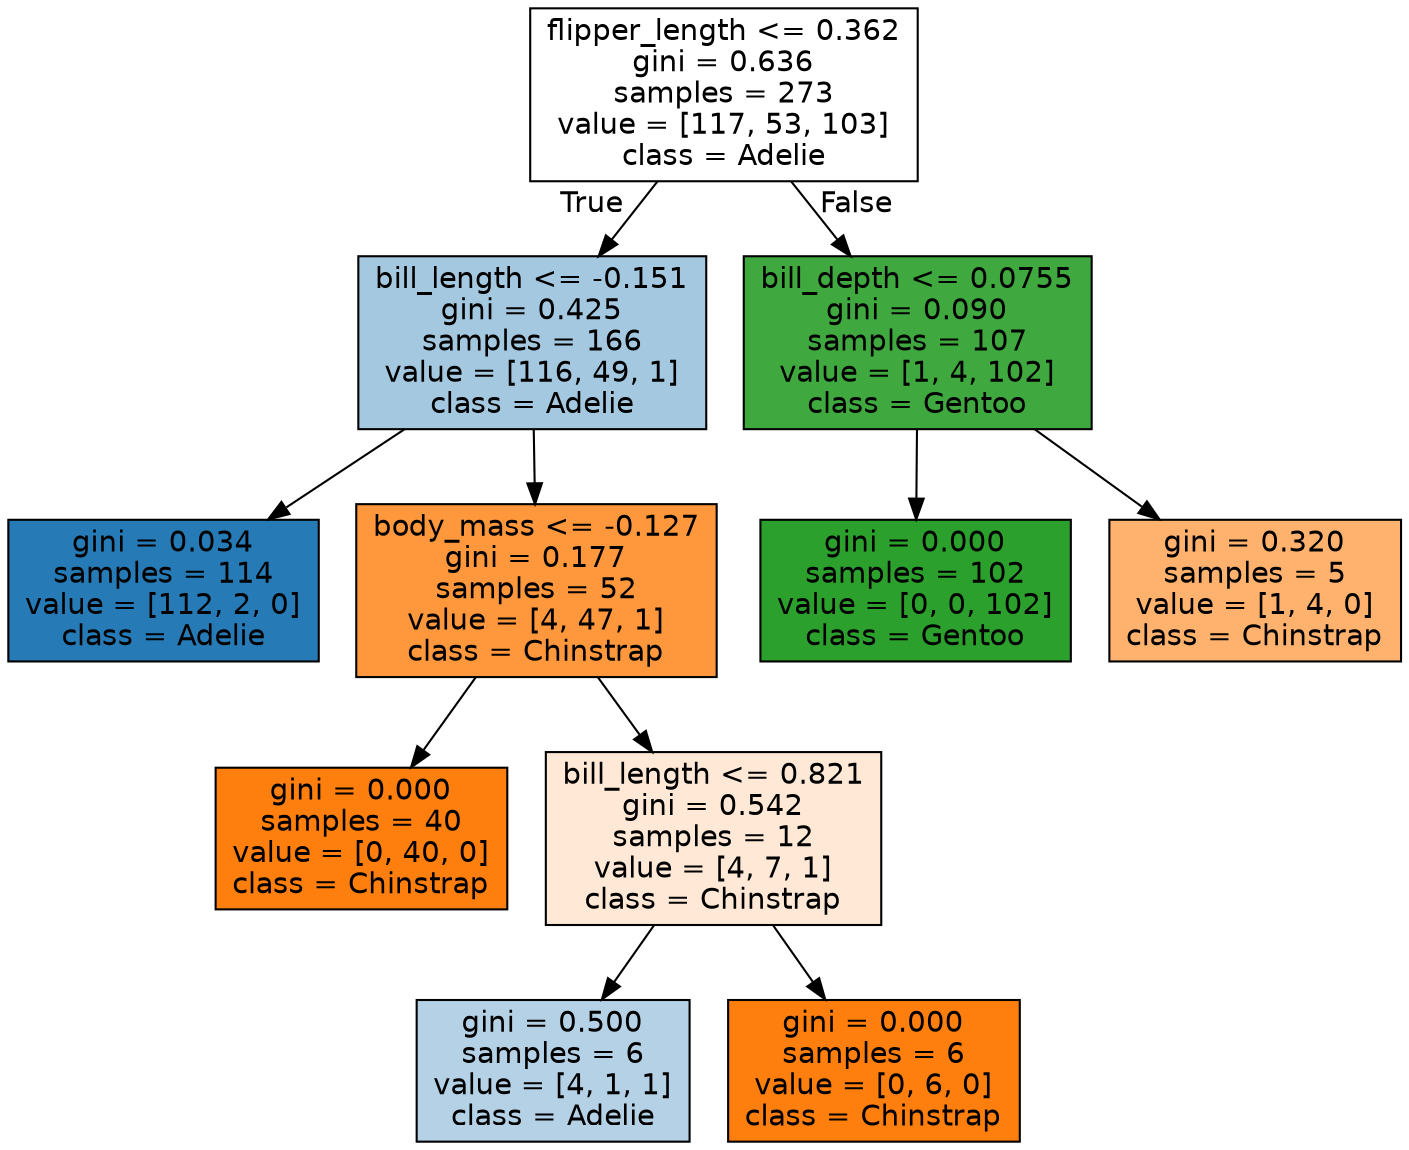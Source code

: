 digraph Tree {
    node [shape=box, style="filled", color="black", fontname="helvetica"] ;
    edge [fontname="helvetica"] ;
    0 [label="flipper_length \<= 0.362\ngini = 0.636\nsamples = 273\nvalue = [117, 53, 103]\nclass = Adelie", fillcolor="#ffffff"] ;
    0 -> 1 [labeldistance=2.5, labelangle=45, headlabel="True"] ;
    0 -> 8 [labeldistance=2.5, labelangle=-45, headlabel="False"] ;
    1 [label="bill_length \<= -0.151\ngini = 0.425\nsamples = 166\nvalue = [116, 49, 1]\nclass = Adelie", fillcolor="#a5c8e1"] ;
    1 -> 2 ;
    1 -> 3 ;
    2 [label="gini = 0.034\nsamples = 114\nvalue = [112, 2, 0]\nclass = Adelie", fillcolor="#267bb6"] ;
    3 [label="body_mass \<= -0.127\ngini = 0.177\nsamples = 52\nvalue = [4, 47, 1]\nclass = Chinstrap", fillcolor="#ff973c"] ;
    3 -> 4 ;
    3 -> 5 ;
    4 [label="gini = 0.000\nsamples = 40\nvalue = [0, 40, 0]\nclass = Chinstrap", fillcolor="#ff7f0e"] ;
    5 [label="bill_length \<= 0.821\ngini = 0.542\nsamples = 12\nvalue = [4, 7, 1]\nclass = Chinstrap", fillcolor="#ffe9d6"] ;
    5 -> 6 ;
    5 -> 7 ;
    6 [label="gini = 0.500\nsamples = 6\nvalue = [4, 1, 1]\nclass = Adelie", fillcolor="#b4d1e6"] ;
    7 [label="gini = 0.000\nsamples = 6\nvalue = [0, 6, 0]\nclass = Chinstrap", fillcolor="#ff7f0e"] ;
    8 [label="bill_depth \<= 0.0755\ngini = 0.090\nsamples = 107\nvalue = [1, 4, 102]\nclass = Gentoo", fillcolor="#3fa83f"] ;
    8 -> 9 ;
    8 -> 10 ;
    9 [label="gini = 0.000\nsamples = 102\nvalue = [0, 0, 102]\nclass = Gentoo", fillcolor="#2ca02c"] ;
    10 [label="gini = 0.320\nsamples = 5\nvalue = [1, 4, 0]\nclass = Chinstrap", fillcolor="#ffb26e"] ;
}
